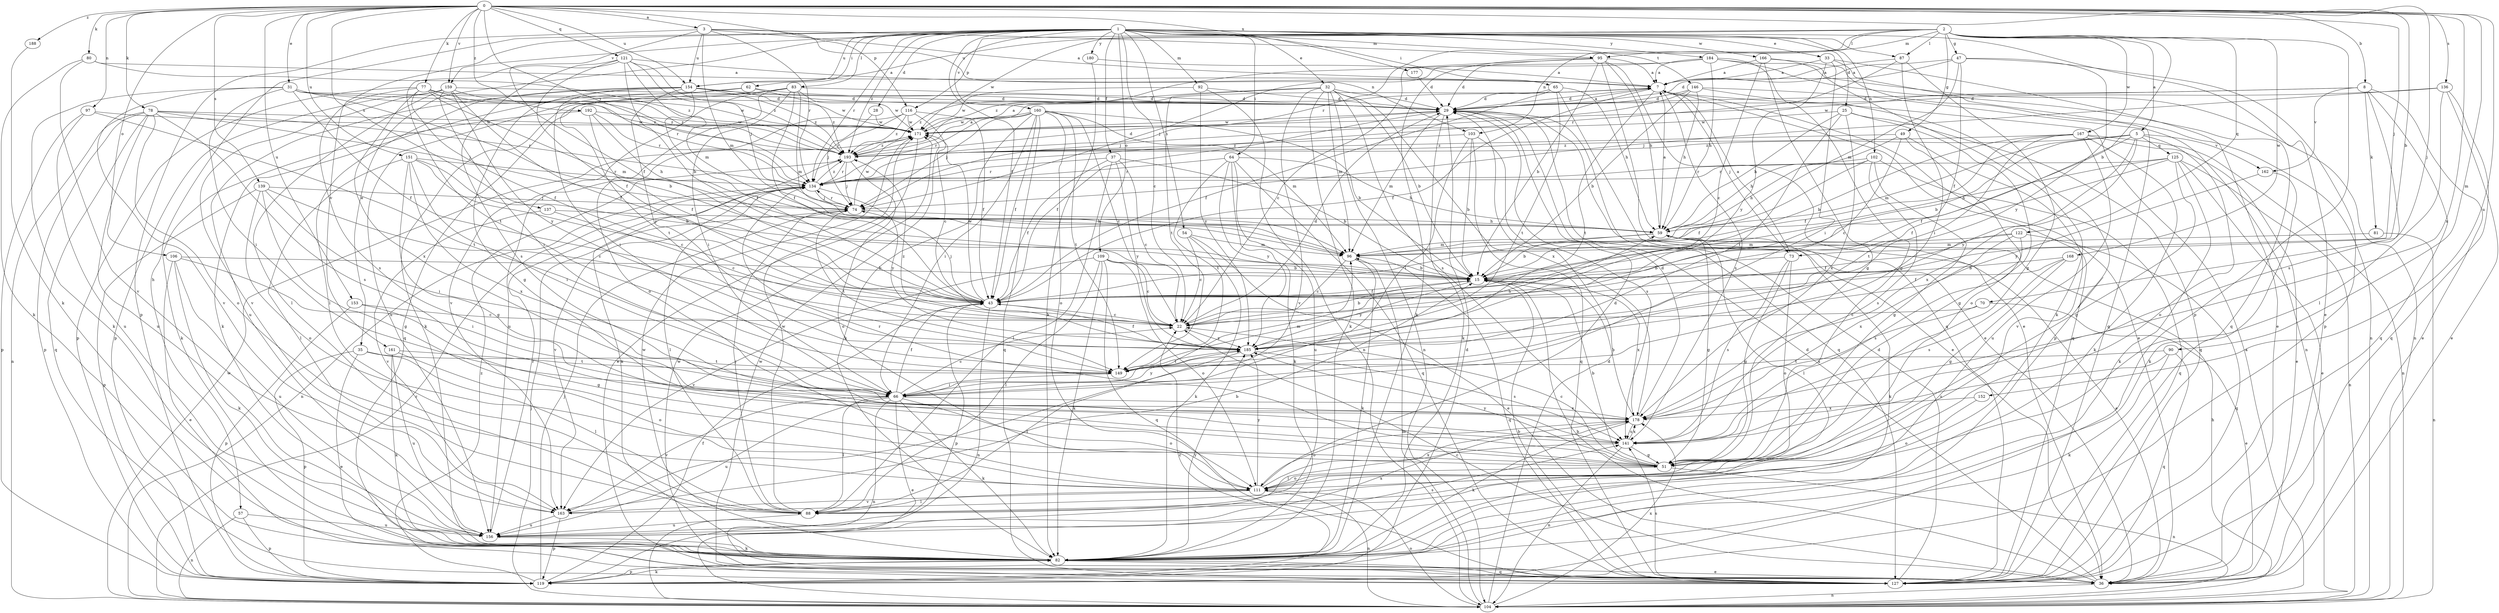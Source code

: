strict digraph  {
0;
1;
2;
3;
5;
7;
8;
15;
22;
25;
28;
29;
31;
32;
33;
35;
36;
37;
43;
47;
49;
51;
54;
57;
59;
62;
64;
65;
66;
70;
73;
74;
77;
78;
80;
81;
82;
83;
87;
88;
90;
92;
95;
96;
97;
102;
103;
104;
106;
109;
111;
116;
119;
121;
122;
125;
127;
134;
136;
137;
139;
141;
146;
149;
151;
152;
153;
154;
156;
159;
160;
161;
162;
163;
166;
167;
168;
171;
177;
178;
180;
184;
185;
188;
192;
193;
0 -> 3  [label=a];
0 -> 8  [label=b];
0 -> 15  [label=b];
0 -> 31  [label=e];
0 -> 70  [label=j];
0 -> 73  [label=j];
0 -> 77  [label=k];
0 -> 78  [label=k];
0 -> 80  [label=k];
0 -> 90  [label=m];
0 -> 97  [label=n];
0 -> 106  [label=o];
0 -> 116  [label=p];
0 -> 121  [label=q];
0 -> 134  [label=r];
0 -> 136  [label=s];
0 -> 137  [label=s];
0 -> 139  [label=s];
0 -> 151  [label=u];
0 -> 152  [label=u];
0 -> 153  [label=u];
0 -> 154  [label=u];
0 -> 159  [label=v];
0 -> 177  [label=x];
0 -> 178  [label=x];
0 -> 188  [label=z];
0 -> 192  [label=z];
1 -> 22  [label=c];
1 -> 25  [label=d];
1 -> 28  [label=d];
1 -> 32  [label=e];
1 -> 33  [label=e];
1 -> 35  [label=e];
1 -> 36  [label=e];
1 -> 37  [label=f];
1 -> 43  [label=f];
1 -> 54  [label=h];
1 -> 57  [label=h];
1 -> 62  [label=i];
1 -> 64  [label=i];
1 -> 65  [label=i];
1 -> 83  [label=l];
1 -> 87  [label=l];
1 -> 92  [label=m];
1 -> 102  [label=n];
1 -> 109  [label=o];
1 -> 134  [label=r];
1 -> 146  [label=t];
1 -> 154  [label=u];
1 -> 159  [label=v];
1 -> 160  [label=v];
1 -> 161  [label=v];
1 -> 166  [label=w];
1 -> 180  [label=y];
1 -> 184  [label=y];
1 -> 193  [label=z];
2 -> 5  [label=a];
2 -> 15  [label=b];
2 -> 47  [label=g];
2 -> 49  [label=g];
2 -> 87  [label=l];
2 -> 95  [label=m];
2 -> 103  [label=n];
2 -> 116  [label=p];
2 -> 119  [label=p];
2 -> 122  [label=q];
2 -> 134  [label=r];
2 -> 154  [label=u];
2 -> 167  [label=w];
2 -> 168  [label=w];
2 -> 171  [label=w];
3 -> 7  [label=a];
3 -> 43  [label=f];
3 -> 95  [label=m];
3 -> 96  [label=m];
3 -> 103  [label=n];
3 -> 119  [label=p];
3 -> 134  [label=r];
3 -> 154  [label=u];
5 -> 15  [label=b];
5 -> 43  [label=f];
5 -> 96  [label=m];
5 -> 111  [label=o];
5 -> 125  [label=q];
5 -> 162  [label=v];
5 -> 178  [label=x];
5 -> 185  [label=y];
5 -> 193  [label=z];
7 -> 29  [label=d];
7 -> 36  [label=e];
7 -> 43  [label=f];
7 -> 73  [label=j];
7 -> 127  [label=q];
7 -> 141  [label=s];
7 -> 149  [label=t];
8 -> 29  [label=d];
8 -> 36  [label=e];
8 -> 81  [label=k];
8 -> 127  [label=q];
8 -> 141  [label=s];
8 -> 162  [label=v];
8 -> 171  [label=w];
15 -> 43  [label=f];
15 -> 178  [label=x];
15 -> 185  [label=y];
22 -> 15  [label=b];
22 -> 29  [label=d];
22 -> 185  [label=y];
25 -> 59  [label=h];
25 -> 111  [label=o];
25 -> 127  [label=q];
25 -> 149  [label=t];
25 -> 171  [label=w];
25 -> 178  [label=x];
28 -> 74  [label=j];
28 -> 171  [label=w];
29 -> 7  [label=a];
29 -> 36  [label=e];
29 -> 43  [label=f];
29 -> 82  [label=k];
29 -> 96  [label=m];
29 -> 127  [label=q];
29 -> 171  [label=w];
31 -> 15  [label=b];
31 -> 29  [label=d];
31 -> 43  [label=f];
31 -> 66  [label=i];
31 -> 82  [label=k];
31 -> 163  [label=v];
31 -> 171  [label=w];
31 -> 193  [label=z];
32 -> 15  [label=b];
32 -> 29  [label=d];
32 -> 82  [label=k];
32 -> 96  [label=m];
32 -> 104  [label=n];
32 -> 141  [label=s];
32 -> 149  [label=t];
32 -> 163  [label=v];
32 -> 178  [label=x];
32 -> 193  [label=z];
33 -> 7  [label=a];
33 -> 36  [label=e];
33 -> 66  [label=i];
33 -> 127  [label=q];
33 -> 185  [label=y];
35 -> 36  [label=e];
35 -> 88  [label=l];
35 -> 119  [label=p];
35 -> 149  [label=t];
36 -> 15  [label=b];
36 -> 22  [label=c];
36 -> 29  [label=d];
36 -> 104  [label=n];
36 -> 171  [label=w];
37 -> 15  [label=b];
37 -> 22  [label=c];
37 -> 43  [label=f];
37 -> 88  [label=l];
37 -> 134  [label=r];
37 -> 185  [label=y];
43 -> 22  [label=c];
43 -> 74  [label=j];
43 -> 104  [label=n];
43 -> 119  [label=p];
43 -> 171  [label=w];
47 -> 7  [label=a];
47 -> 29  [label=d];
47 -> 43  [label=f];
47 -> 96  [label=m];
47 -> 119  [label=p];
47 -> 185  [label=y];
49 -> 22  [label=c];
49 -> 51  [label=g];
49 -> 59  [label=h];
49 -> 163  [label=v];
49 -> 193  [label=z];
51 -> 15  [label=b];
51 -> 22  [label=c];
51 -> 104  [label=n];
51 -> 111  [label=o];
51 -> 134  [label=r];
51 -> 185  [label=y];
54 -> 22  [label=c];
54 -> 36  [label=e];
54 -> 82  [label=k];
54 -> 96  [label=m];
57 -> 104  [label=n];
57 -> 119  [label=p];
57 -> 156  [label=u];
59 -> 7  [label=a];
59 -> 15  [label=b];
59 -> 36  [label=e];
59 -> 51  [label=g];
59 -> 82  [label=k];
59 -> 88  [label=l];
59 -> 96  [label=m];
62 -> 29  [label=d];
62 -> 82  [label=k];
62 -> 149  [label=t];
62 -> 156  [label=u];
62 -> 193  [label=z];
64 -> 59  [label=h];
64 -> 82  [label=k];
64 -> 127  [label=q];
64 -> 134  [label=r];
64 -> 149  [label=t];
64 -> 156  [label=u];
64 -> 185  [label=y];
65 -> 29  [label=d];
65 -> 36  [label=e];
65 -> 43  [label=f];
65 -> 59  [label=h];
65 -> 149  [label=t];
66 -> 22  [label=c];
66 -> 36  [label=e];
66 -> 43  [label=f];
66 -> 82  [label=k];
66 -> 88  [label=l];
66 -> 96  [label=m];
66 -> 104  [label=n];
66 -> 111  [label=o];
66 -> 156  [label=u];
66 -> 163  [label=v];
66 -> 178  [label=x];
66 -> 185  [label=y];
70 -> 22  [label=c];
70 -> 36  [label=e];
70 -> 178  [label=x];
73 -> 7  [label=a];
73 -> 15  [label=b];
73 -> 51  [label=g];
73 -> 111  [label=o];
73 -> 141  [label=s];
74 -> 59  [label=h];
74 -> 134  [label=r];
74 -> 149  [label=t];
74 -> 171  [label=w];
77 -> 29  [label=d];
77 -> 43  [label=f];
77 -> 96  [label=m];
77 -> 119  [label=p];
77 -> 134  [label=r];
77 -> 141  [label=s];
77 -> 178  [label=x];
77 -> 193  [label=z];
78 -> 74  [label=j];
78 -> 104  [label=n];
78 -> 111  [label=o];
78 -> 119  [label=p];
78 -> 127  [label=q];
78 -> 134  [label=r];
78 -> 141  [label=s];
78 -> 156  [label=u];
78 -> 171  [label=w];
80 -> 7  [label=a];
80 -> 82  [label=k];
80 -> 163  [label=v];
80 -> 193  [label=z];
81 -> 96  [label=m];
81 -> 104  [label=n];
82 -> 36  [label=e];
82 -> 119  [label=p];
82 -> 127  [label=q];
82 -> 171  [label=w];
82 -> 185  [label=y];
83 -> 29  [label=d];
83 -> 43  [label=f];
83 -> 66  [label=i];
83 -> 82  [label=k];
83 -> 96  [label=m];
83 -> 111  [label=o];
83 -> 127  [label=q];
83 -> 163  [label=v];
83 -> 171  [label=w];
87 -> 7  [label=a];
87 -> 51  [label=g];
87 -> 66  [label=i];
87 -> 134  [label=r];
88 -> 74  [label=j];
88 -> 156  [label=u];
88 -> 171  [label=w];
90 -> 82  [label=k];
90 -> 127  [label=q];
90 -> 141  [label=s];
90 -> 149  [label=t];
92 -> 29  [label=d];
92 -> 104  [label=n];
92 -> 171  [label=w];
92 -> 185  [label=y];
95 -> 7  [label=a];
95 -> 15  [label=b];
95 -> 22  [label=c];
95 -> 29  [label=d];
95 -> 36  [label=e];
95 -> 59  [label=h];
95 -> 82  [label=k];
95 -> 127  [label=q];
96 -> 15  [label=b];
96 -> 22  [label=c];
96 -> 82  [label=k];
96 -> 127  [label=q];
97 -> 119  [label=p];
97 -> 149  [label=t];
97 -> 156  [label=u];
97 -> 171  [label=w];
102 -> 43  [label=f];
102 -> 51  [label=g];
102 -> 59  [label=h];
102 -> 127  [label=q];
102 -> 134  [label=r];
102 -> 141  [label=s];
103 -> 15  [label=b];
103 -> 66  [label=i];
103 -> 127  [label=q];
103 -> 141  [label=s];
103 -> 193  [label=z];
104 -> 7  [label=a];
104 -> 29  [label=d];
104 -> 59  [label=h];
104 -> 74  [label=j];
104 -> 96  [label=m];
104 -> 111  [label=o];
104 -> 134  [label=r];
104 -> 171  [label=w];
104 -> 178  [label=x];
106 -> 15  [label=b];
106 -> 36  [label=e];
106 -> 66  [label=i];
106 -> 82  [label=k];
106 -> 156  [label=u];
109 -> 15  [label=b];
109 -> 22  [label=c];
109 -> 82  [label=k];
109 -> 88  [label=l];
109 -> 111  [label=o];
109 -> 127  [label=q];
109 -> 163  [label=v];
111 -> 29  [label=d];
111 -> 88  [label=l];
111 -> 104  [label=n];
111 -> 163  [label=v];
111 -> 178  [label=x];
111 -> 185  [label=y];
116 -> 22  [label=c];
116 -> 43  [label=f];
116 -> 134  [label=r];
116 -> 156  [label=u];
116 -> 171  [label=w];
116 -> 193  [label=z];
119 -> 22  [label=c];
119 -> 29  [label=d];
119 -> 43  [label=f];
119 -> 74  [label=j];
119 -> 82  [label=k];
119 -> 193  [label=z];
121 -> 7  [label=a];
121 -> 15  [label=b];
121 -> 43  [label=f];
121 -> 74  [label=j];
121 -> 96  [label=m];
121 -> 141  [label=s];
121 -> 149  [label=t];
121 -> 193  [label=z];
122 -> 43  [label=f];
122 -> 96  [label=m];
122 -> 127  [label=q];
122 -> 141  [label=s];
122 -> 178  [label=x];
125 -> 36  [label=e];
125 -> 43  [label=f];
125 -> 51  [label=g];
125 -> 59  [label=h];
125 -> 82  [label=k];
125 -> 104  [label=n];
125 -> 134  [label=r];
127 -> 15  [label=b];
127 -> 29  [label=d];
127 -> 141  [label=s];
127 -> 171  [label=w];
134 -> 74  [label=j];
134 -> 88  [label=l];
134 -> 104  [label=n];
134 -> 163  [label=v];
134 -> 185  [label=y];
134 -> 193  [label=z];
136 -> 29  [label=d];
136 -> 36  [label=e];
136 -> 74  [label=j];
136 -> 88  [label=l];
136 -> 127  [label=q];
137 -> 22  [label=c];
137 -> 59  [label=h];
137 -> 163  [label=v];
139 -> 22  [label=c];
139 -> 51  [label=g];
139 -> 66  [label=i];
139 -> 74  [label=j];
139 -> 111  [label=o];
139 -> 119  [label=p];
141 -> 51  [label=g];
141 -> 88  [label=l];
141 -> 104  [label=n];
141 -> 178  [label=x];
146 -> 15  [label=b];
146 -> 29  [label=d];
146 -> 59  [label=h];
146 -> 74  [label=j];
146 -> 104  [label=n];
146 -> 119  [label=p];
149 -> 66  [label=i];
151 -> 15  [label=b];
151 -> 22  [label=c];
151 -> 51  [label=g];
151 -> 66  [label=i];
151 -> 88  [label=l];
151 -> 134  [label=r];
151 -> 178  [label=x];
152 -> 111  [label=o];
152 -> 178  [label=x];
153 -> 22  [label=c];
153 -> 51  [label=g];
153 -> 119  [label=p];
154 -> 29  [label=d];
154 -> 43  [label=f];
154 -> 51  [label=g];
154 -> 66  [label=i];
154 -> 88  [label=l];
154 -> 156  [label=u];
154 -> 171  [label=w];
154 -> 185  [label=y];
154 -> 193  [label=z];
156 -> 82  [label=k];
156 -> 134  [label=r];
156 -> 141  [label=s];
156 -> 178  [label=x];
159 -> 29  [label=d];
159 -> 43  [label=f];
159 -> 66  [label=i];
159 -> 88  [label=l];
159 -> 119  [label=p];
159 -> 163  [label=v];
159 -> 185  [label=y];
159 -> 193  [label=z];
160 -> 15  [label=b];
160 -> 22  [label=c];
160 -> 43  [label=f];
160 -> 66  [label=i];
160 -> 74  [label=j];
160 -> 82  [label=k];
160 -> 96  [label=m];
160 -> 111  [label=o];
160 -> 127  [label=q];
160 -> 134  [label=r];
160 -> 149  [label=t];
160 -> 171  [label=w];
161 -> 82  [label=k];
161 -> 111  [label=o];
161 -> 149  [label=t];
161 -> 156  [label=u];
162 -> 82  [label=k];
162 -> 185  [label=y];
163 -> 15  [label=b];
163 -> 119  [label=p];
163 -> 156  [label=u];
166 -> 7  [label=a];
166 -> 22  [label=c];
166 -> 51  [label=g];
166 -> 82  [label=k];
166 -> 104  [label=n];
167 -> 15  [label=b];
167 -> 36  [label=e];
167 -> 43  [label=f];
167 -> 82  [label=k];
167 -> 104  [label=n];
167 -> 149  [label=t];
167 -> 156  [label=u];
167 -> 193  [label=z];
168 -> 15  [label=b];
168 -> 43  [label=f];
168 -> 51  [label=g];
168 -> 141  [label=s];
171 -> 7  [label=a];
171 -> 36  [label=e];
171 -> 193  [label=z];
177 -> 29  [label=d];
178 -> 15  [label=b];
178 -> 29  [label=d];
178 -> 82  [label=k];
178 -> 111  [label=o];
178 -> 141  [label=s];
180 -> 7  [label=a];
180 -> 82  [label=k];
184 -> 7  [label=a];
184 -> 51  [label=g];
184 -> 59  [label=h];
184 -> 74  [label=j];
184 -> 104  [label=n];
184 -> 127  [label=q];
184 -> 193  [label=z];
185 -> 43  [label=f];
185 -> 59  [label=h];
185 -> 88  [label=l];
185 -> 141  [label=s];
185 -> 149  [label=t];
185 -> 193  [label=z];
188 -> 82  [label=k];
192 -> 43  [label=f];
192 -> 59  [label=h];
192 -> 82  [label=k];
192 -> 134  [label=r];
192 -> 171  [label=w];
193 -> 7  [label=a];
193 -> 29  [label=d];
193 -> 74  [label=j];
193 -> 82  [label=k];
193 -> 111  [label=o];
193 -> 134  [label=r];
}
